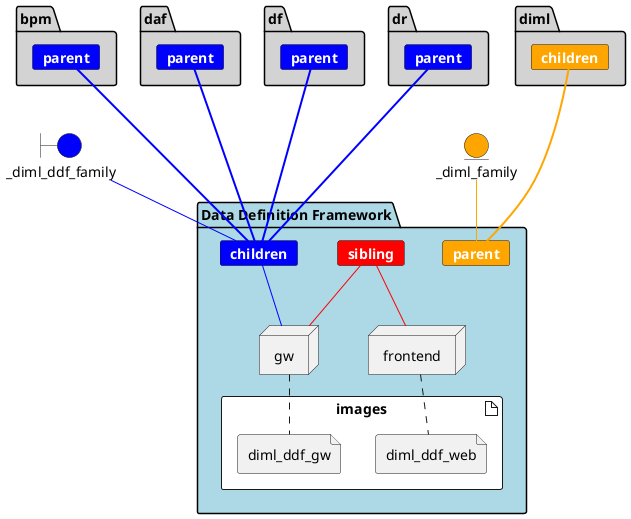 @startuml


boundary _diml_ddf_family #blue


entity _diml_family #orange


package  "Data Definition Framework"  #lightblue {
    card children #blue [
        <b><color:white>children</color></b>
    ]
    
    _diml_ddf_family -[#blue]- children
    
    
    card sibling #red [
        <b><color:white>sibling</color></b>
    ]
    
    
    card parent #orange [
        <b><color:white>parent</color></b>
    ]
    
    
    _diml_family -[#orange]- parent
    
    artifact images #ffffff {
        
        file diml_ddf_web
        
        file diml_ddf_gw
        
    }

    node frontend
    frontend .. diml_ddf_web
    
        sibling -[#red]- frontend
    

    node gw
    gw .. diml_ddf_gw
    
        children -[#blue]- gw
    
        sibling -[#red]- gw
    




    
}


package  "bpm"  #lightgray {
    card bpmparent #blue [
        <b><color:white>parent</color></b>
    ]
    bpmparent ==[#blue]= children
}


package  "daf"  #lightgray {
    card dafparent #blue [
        <b><color:white>parent</color></b>
    ]
    dafparent ==[#blue]= children
}


package  "df"  #lightgray {
    card dfparent #blue [
        <b><color:white>parent</color></b>
    ]
    dfparent ==[#blue]= children
}


package  "dr"  #lightgray {
    card drparent #blue [
        <b><color:white>parent</color></b>
    ]
    drparent ==[#blue]= children
}




package diml #lightgray {
    card dimlchildren #orange [
        <b><color:white>children</color></b>
    ]
    dimlchildren ==[#orange]= parent
}


@enduml
